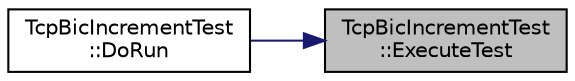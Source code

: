 digraph "TcpBicIncrementTest::ExecuteTest"
{
 // LATEX_PDF_SIZE
  edge [fontname="Helvetica",fontsize="10",labelfontname="Helvetica",labelfontsize="10"];
  node [fontname="Helvetica",fontsize="10",shape=record];
  rankdir="RL";
  Node1 [label="TcpBicIncrementTest\l::ExecuteTest",height=0.2,width=0.4,color="black", fillcolor="grey75", style="filled", fontcolor="black",tooltip="Execute the test."];
  Node1 -> Node2 [dir="back",color="midnightblue",fontsize="10",style="solid",fontname="Helvetica"];
  Node2 [label="TcpBicIncrementTest\l::DoRun",height=0.2,width=0.4,color="black", fillcolor="white", style="filled",URL="$class_tcp_bic_increment_test.html#af1a3cf3f9ad7abf5fc16edb41bc2351c",tooltip="Implementation to actually run this TestCase."];
}
